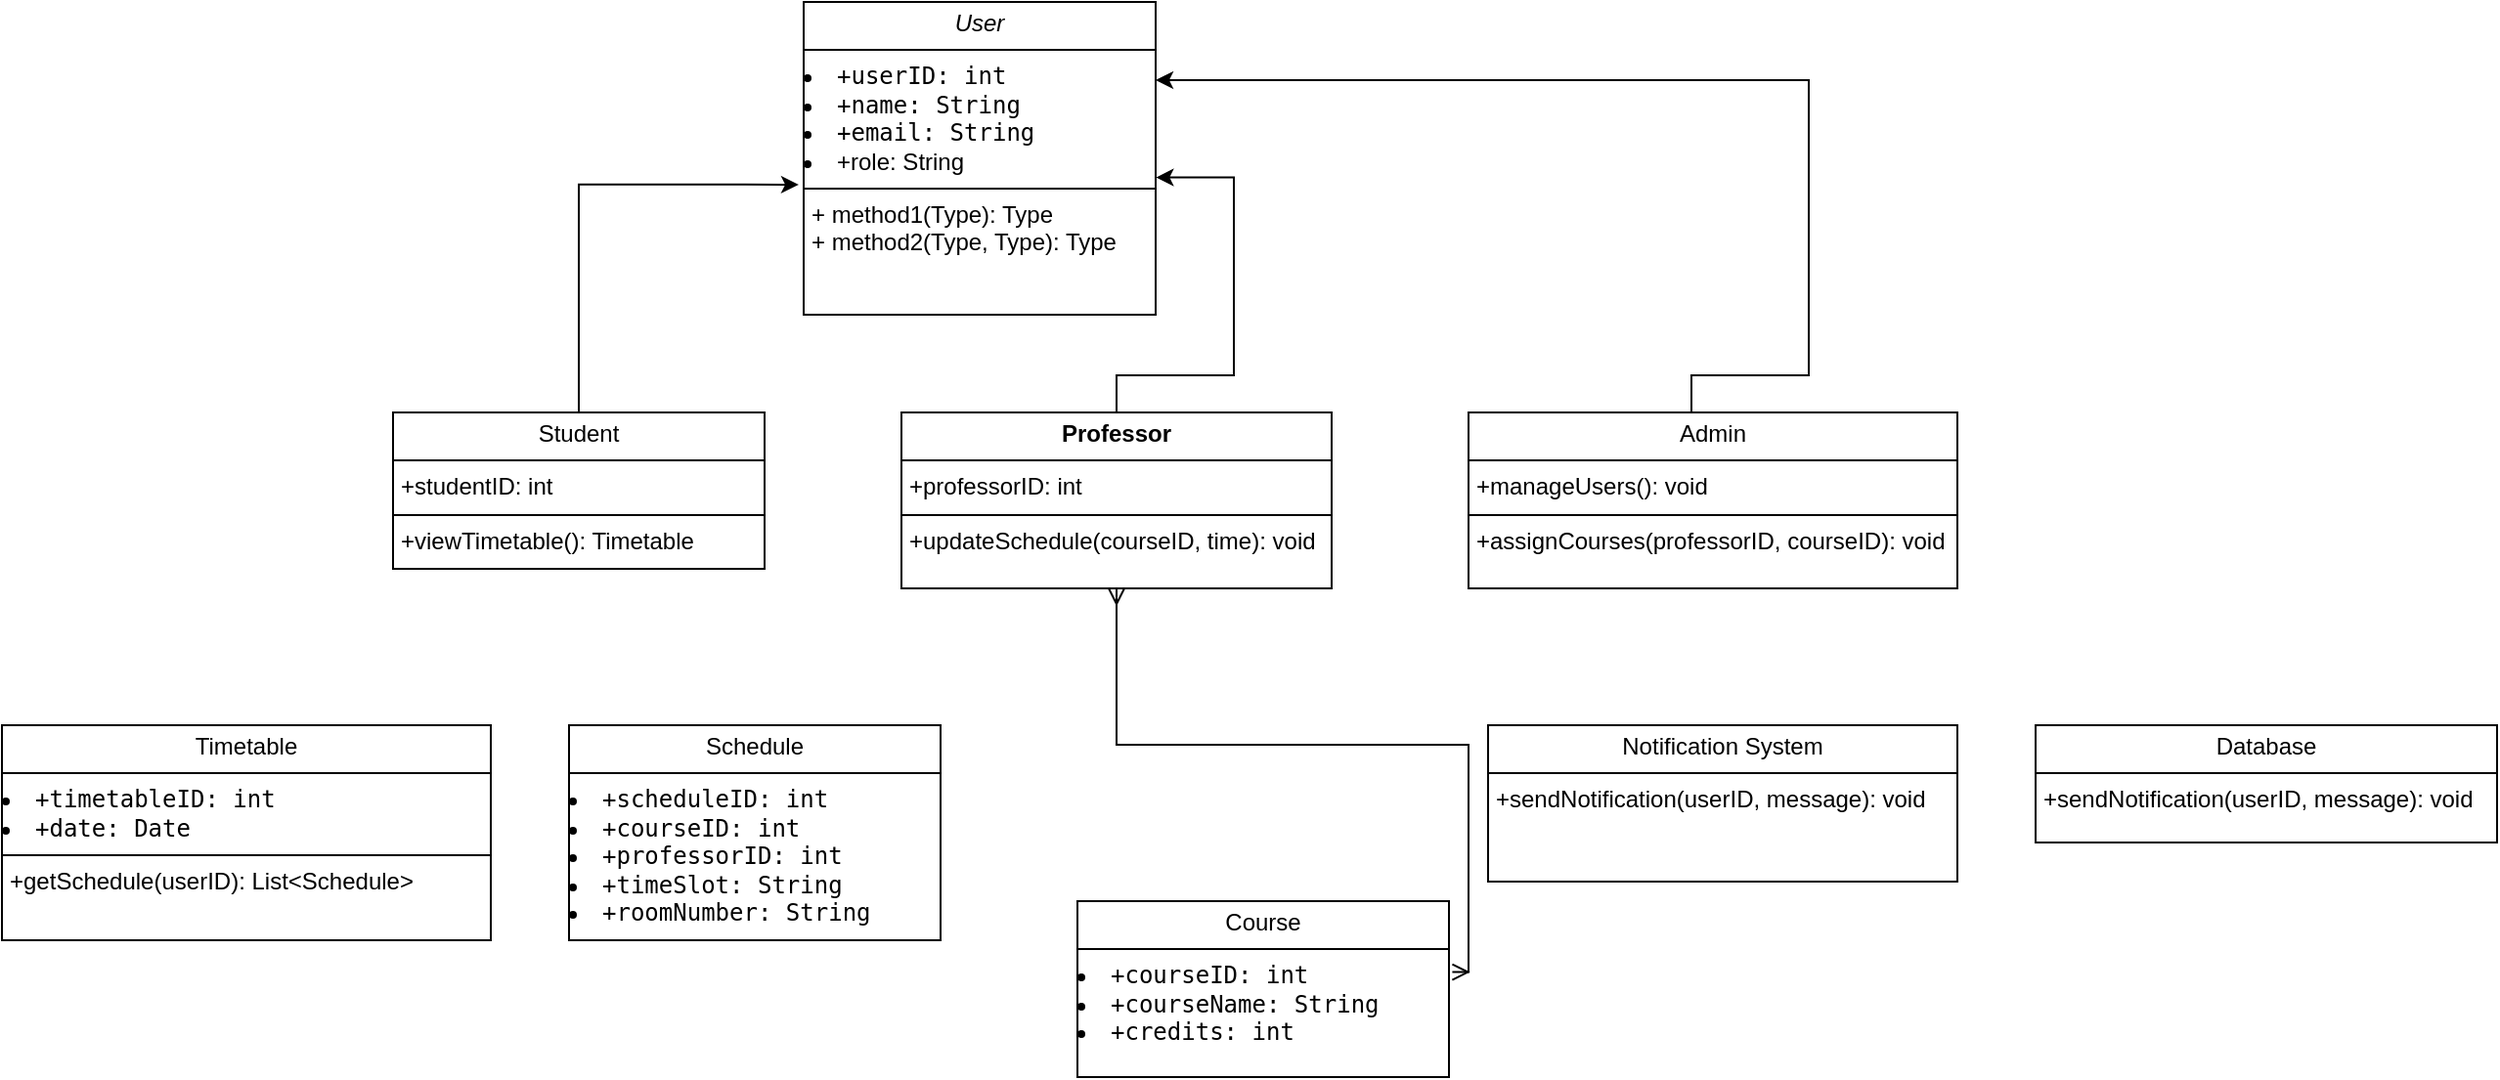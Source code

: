 <mxfile version="26.1.0">
  <diagram name="Page-1" id="SlW4962E-RbiIBDBZss2">
    <mxGraphModel dx="2062" dy="655" grid="1" gridSize="10" guides="1" tooltips="1" connect="1" arrows="1" fold="1" page="1" pageScale="1" pageWidth="827" pageHeight="1169" math="0" shadow="0">
      <root>
        <mxCell id="0" />
        <mxCell id="1" parent="0" />
        <mxCell id="CbIUsaz2GKmM31-lCiuR-1" value="&lt;p style=&quot;margin:0px;margin-top:4px;text-align:center;&quot;&gt;&lt;i&gt;User&lt;/i&gt;&lt;/p&gt;&lt;hr size=&quot;1&quot; style=&quot;border-style:solid;&quot;&gt;&lt;li data-end=&quot;223&quot; data-start=&quot;205&quot;&gt;&lt;code data-end=&quot;221&quot; data-start=&quot;207&quot;&gt;+userID: int&lt;/code&gt;&lt;/li&gt;&lt;li data-end=&quot;246&quot; data-start=&quot;227&quot;&gt;&lt;code data-end=&quot;244&quot; data-start=&quot;229&quot;&gt;+name: String&lt;/code&gt;&lt;/li&gt;&lt;li data-end=&quot;270&quot; data-start=&quot;250&quot;&gt;&lt;code data-end=&quot;268&quot; data-start=&quot;252&quot;&gt;+email: String&lt;/code&gt;&lt;/li&gt;&lt;li data-end=&quot;270&quot; data-start=&quot;250&quot;&gt;+role: String&lt;/li&gt;&lt;hr size=&quot;1&quot; style=&quot;border-style:solid;&quot;&gt;&lt;p style=&quot;margin:0px;margin-left:4px;&quot;&gt;+ method1(Type): Type&lt;br&gt;+ method2(Type, Type): Type&lt;/p&gt;" style="verticalAlign=top;align=left;overflow=fill;html=1;whiteSpace=wrap;" parent="1" vertex="1">
          <mxGeometry x="-100" y="20" width="180" height="160" as="geometry" />
        </mxCell>
        <mxCell id="CbIUsaz2GKmM31-lCiuR-2" value="&lt;p style=&quot;margin:0px;margin-top:4px;text-align:center;&quot;&gt;Student&lt;/p&gt;&lt;hr size=&quot;1&quot; style=&quot;border-style:solid;&quot;&gt;&lt;p style=&quot;margin:0px;margin-left:4px;&quot;&gt;+studentID: int&lt;/p&gt;&lt;hr size=&quot;1&quot; style=&quot;border-style:solid;&quot;&gt;&lt;p style=&quot;margin:0px;margin-left:4px;&quot;&gt;+viewTimetable(): Timetable&lt;/p&gt;" style="verticalAlign=top;align=left;overflow=fill;html=1;whiteSpace=wrap;" parent="1" vertex="1">
          <mxGeometry x="-310" y="230" width="190" height="80" as="geometry" />
        </mxCell>
        <mxCell id="CbIUsaz2GKmM31-lCiuR-5" value="&lt;p style=&quot;margin:0px;margin-top:4px;text-align:center;&quot;&gt;&lt;strong data-end=&quot;463&quot; data-start=&quot;450&quot;&gt;Professor&lt;/strong&gt;&lt;/p&gt;&lt;hr size=&quot;1&quot; style=&quot;border-style:solid;&quot;&gt;&lt;p style=&quot;margin:0px;margin-left:4px;&quot;&gt;+professorID: int&lt;/p&gt;&lt;hr size=&quot;1&quot; style=&quot;border-style:solid;&quot;&gt;&lt;p style=&quot;margin:0px;margin-left:4px;&quot;&gt;+updateSchedule(courseID, time): void&lt;/p&gt;" style="verticalAlign=top;align=left;overflow=fill;html=1;whiteSpace=wrap;" parent="1" vertex="1">
          <mxGeometry x="-50" y="230" width="220" height="90" as="geometry" />
        </mxCell>
        <mxCell id="CbIUsaz2GKmM31-lCiuR-6" value="&lt;p style=&quot;margin:0px;margin-top:4px;text-align:center;&quot;&gt;Notification System&lt;/p&gt;&lt;hr size=&quot;1&quot; style=&quot;border-style:solid;&quot;&gt;&lt;p style=&quot;margin:0px;margin-left:4px;&quot;&gt;+sendNotification(userID, message): void&lt;/p&gt;" style="verticalAlign=top;align=left;overflow=fill;html=1;whiteSpace=wrap;" parent="1" vertex="1">
          <mxGeometry x="250" y="390" width="240" height="80" as="geometry" />
        </mxCell>
        <mxCell id="CbIUsaz2GKmM31-lCiuR-7" value="&lt;p style=&quot;margin:0px;margin-top:4px;text-align:center;&quot;&gt;Schedule&lt;/p&gt;&lt;hr size=&quot;1&quot; style=&quot;border-style:solid;&quot;&gt;&lt;li data-end=&quot;842&quot; data-start=&quot;820&quot;&gt;&lt;code data-end=&quot;840&quot; data-start=&quot;822&quot;&gt;+scheduleID: int&lt;/code&gt;&lt;/li&gt;&lt;li data-end=&quot;866&quot; data-start=&quot;846&quot;&gt;&lt;code data-end=&quot;864&quot; data-start=&quot;848&quot;&gt;+courseID: int&lt;/code&gt;&lt;/li&gt;&lt;li data-end=&quot;893&quot; data-start=&quot;870&quot;&gt;&lt;code data-end=&quot;891&quot; data-start=&quot;872&quot;&gt;+professorID: int&lt;/code&gt;&lt;/li&gt;&lt;li data-end=&quot;920&quot; data-start=&quot;897&quot;&gt;&lt;code data-end=&quot;918&quot; data-start=&quot;899&quot;&gt;+timeSlot: String&lt;/code&gt;&lt;/li&gt;&lt;li data-end=&quot;949&quot; data-start=&quot;924&quot;&gt;&lt;code data-end=&quot;947&quot; data-start=&quot;926&quot;&gt;+roomNumber: String&lt;/code&gt;&lt;/li&gt;" style="verticalAlign=top;align=left;overflow=fill;html=1;whiteSpace=wrap;" parent="1" vertex="1">
          <mxGeometry x="-220" y="390" width="190" height="110" as="geometry" />
        </mxCell>
        <mxCell id="CbIUsaz2GKmM31-lCiuR-9" value="&lt;p style=&quot;margin:0px;margin-top:4px;text-align:center;&quot;&gt;Admin&lt;/p&gt;&lt;hr size=&quot;1&quot; style=&quot;border-style:solid;&quot;&gt;&lt;p style=&quot;margin:0px;margin-left:4px;&quot;&gt;+manageUsers(): void&lt;/p&gt;&lt;hr size=&quot;1&quot; style=&quot;border-style:solid;&quot;&gt;&lt;p style=&quot;margin:0px;margin-left:4px;&quot;&gt;+assignCourses(professorID, courseID): void&lt;/p&gt;" style="verticalAlign=top;align=left;overflow=fill;html=1;whiteSpace=wrap;" parent="1" vertex="1">
          <mxGeometry x="240" y="230" width="250" height="90" as="geometry" />
        </mxCell>
        <mxCell id="CbIUsaz2GKmM31-lCiuR-11" value="&lt;p style=&quot;margin:0px;margin-top:4px;text-align:center;&quot;&gt;Timetable&lt;/p&gt;&lt;hr size=&quot;1&quot; style=&quot;border-style:solid;&quot;&gt;&lt;li data-end=&quot;729&quot; data-start=&quot;706&quot;&gt;&lt;code data-end=&quot;727&quot; data-start=&quot;708&quot;&gt;+timetableID: int&lt;/code&gt;&lt;/li&gt;&lt;li data-end=&quot;750&quot; data-start=&quot;733&quot;&gt;&lt;code data-end=&quot;748&quot; data-start=&quot;735&quot;&gt;+date: Date&lt;/code&gt;&lt;/li&gt;&lt;hr size=&quot;1&quot; style=&quot;border-style:solid;&quot;&gt;&lt;p style=&quot;margin:0px;margin-left:4px;&quot;&gt;+getSchedule(userID): List&amp;lt;Schedule&amp;gt;&lt;/p&gt;" style="verticalAlign=top;align=left;overflow=fill;html=1;whiteSpace=wrap;" parent="1" vertex="1">
          <mxGeometry x="-510" y="390" width="250" height="110" as="geometry" />
        </mxCell>
        <mxCell id="CbIUsaz2GKmM31-lCiuR-12" value="&lt;p style=&quot;margin:0px;margin-top:4px;text-align:center;&quot;&gt;Database&lt;/p&gt;&lt;hr size=&quot;1&quot; style=&quot;border-style:solid;&quot;&gt;&lt;p style=&quot;margin:0px;margin-left:4px;&quot;&gt;+sendNotification(userID, message): void&lt;/p&gt;" style="verticalAlign=top;align=left;overflow=fill;html=1;whiteSpace=wrap;" parent="1" vertex="1">
          <mxGeometry x="530" y="390" width="236" height="60" as="geometry" />
        </mxCell>
        <mxCell id="CbIUsaz2GKmM31-lCiuR-13" value="&lt;p style=&quot;margin:0px;margin-top:4px;text-align:center;&quot;&gt;Course&lt;/p&gt;&lt;hr size=&quot;1&quot; style=&quot;border-style:solid;&quot;&gt;&lt;li data-end=&quot;991&quot; data-start=&quot;971&quot;&gt;&lt;code data-end=&quot;989&quot; data-start=&quot;973&quot;&gt;+courseID: int&lt;/code&gt;&lt;/li&gt;&lt;li data-end=&quot;1020&quot; data-start=&quot;995&quot;&gt;&lt;code data-end=&quot;1018&quot; data-start=&quot;997&quot;&gt;+courseName: String&lt;/code&gt;&lt;/li&gt;&lt;li data-end=&quot;1043&quot; data-start=&quot;1024&quot;&gt;&lt;code data-end=&quot;1041&quot; data-start=&quot;1026&quot;&gt;+credits: int&lt;/code&gt;&lt;/li&gt;&lt;p style=&quot;margin:0px;margin-left:4px;&quot;&gt;&lt;br&gt;&lt;/p&gt;" style="verticalAlign=top;align=left;overflow=fill;html=1;whiteSpace=wrap;" parent="1" vertex="1">
          <mxGeometry x="40" y="480" width="190" height="90" as="geometry" />
        </mxCell>
        <mxCell id="h4QToj4Xpi78YSJ7JJxM-1" value="" style="endArrow=classic;html=1;rounded=0;exitX=0.5;exitY=0;exitDx=0;exitDy=0;edgeStyle=orthogonalEdgeStyle;entryX=-0.014;entryY=0.584;entryDx=0;entryDy=0;entryPerimeter=0;" edge="1" parent="1" source="CbIUsaz2GKmM31-lCiuR-2" target="CbIUsaz2GKmM31-lCiuR-1">
          <mxGeometry width="50" height="50" relative="1" as="geometry">
            <mxPoint x="10" y="280" as="sourcePoint" />
            <mxPoint x="-215" y="110" as="targetPoint" />
            <Array as="points">
              <mxPoint x="-215" y="113" />
            </Array>
          </mxGeometry>
        </mxCell>
        <mxCell id="h4QToj4Xpi78YSJ7JJxM-4" value="" style="endArrow=classic;html=1;rounded=0;entryX=1.001;entryY=0.561;entryDx=0;entryDy=0;entryPerimeter=0;edgeStyle=orthogonalEdgeStyle;exitX=0.5;exitY=0;exitDx=0;exitDy=0;" edge="1" parent="1" source="CbIUsaz2GKmM31-lCiuR-5" target="CbIUsaz2GKmM31-lCiuR-1">
          <mxGeometry width="50" height="50" relative="1" as="geometry">
            <mxPoint x="160" y="210" as="sourcePoint" />
            <mxPoint x="310" y="75" as="targetPoint" />
            <Array as="points">
              <mxPoint x="60" y="211" />
              <mxPoint x="120" y="211" />
              <mxPoint x="120" y="110" />
            </Array>
          </mxGeometry>
        </mxCell>
        <mxCell id="h4QToj4Xpi78YSJ7JJxM-5" value="" style="endArrow=classic;html=1;rounded=0;edgeStyle=orthogonalEdgeStyle;exitX=0.5;exitY=0;exitDx=0;exitDy=0;entryX=1;entryY=0.25;entryDx=0;entryDy=0;" edge="1" parent="1" target="CbIUsaz2GKmM31-lCiuR-1">
          <mxGeometry width="50" height="50" relative="1" as="geometry">
            <mxPoint x="354" y="230" as="sourcePoint" />
            <mxPoint x="240" y="40" as="targetPoint" />
            <Array as="points">
              <mxPoint x="354" y="211" />
              <mxPoint x="414" y="211" />
              <mxPoint x="414" y="60" />
            </Array>
          </mxGeometry>
        </mxCell>
        <mxCell id="h4QToj4Xpi78YSJ7JJxM-6" value="" style="edgeStyle=orthogonalEdgeStyle;fontSize=12;html=1;endArrow=ERmany;startArrow=ERmany;rounded=0;exitX=1.009;exitY=0.403;exitDx=0;exitDy=0;exitPerimeter=0;" edge="1" parent="1" source="CbIUsaz2GKmM31-lCiuR-13" target="CbIUsaz2GKmM31-lCiuR-5">
          <mxGeometry width="100" height="100" relative="1" as="geometry">
            <mxPoint x="240" y="520" as="sourcePoint" />
            <mxPoint x="-60" y="280" as="targetPoint" />
            <Array as="points">
              <mxPoint x="240" y="516" />
              <mxPoint x="240" y="400" />
              <mxPoint x="60" y="400" />
            </Array>
          </mxGeometry>
        </mxCell>
      </root>
    </mxGraphModel>
  </diagram>
</mxfile>
